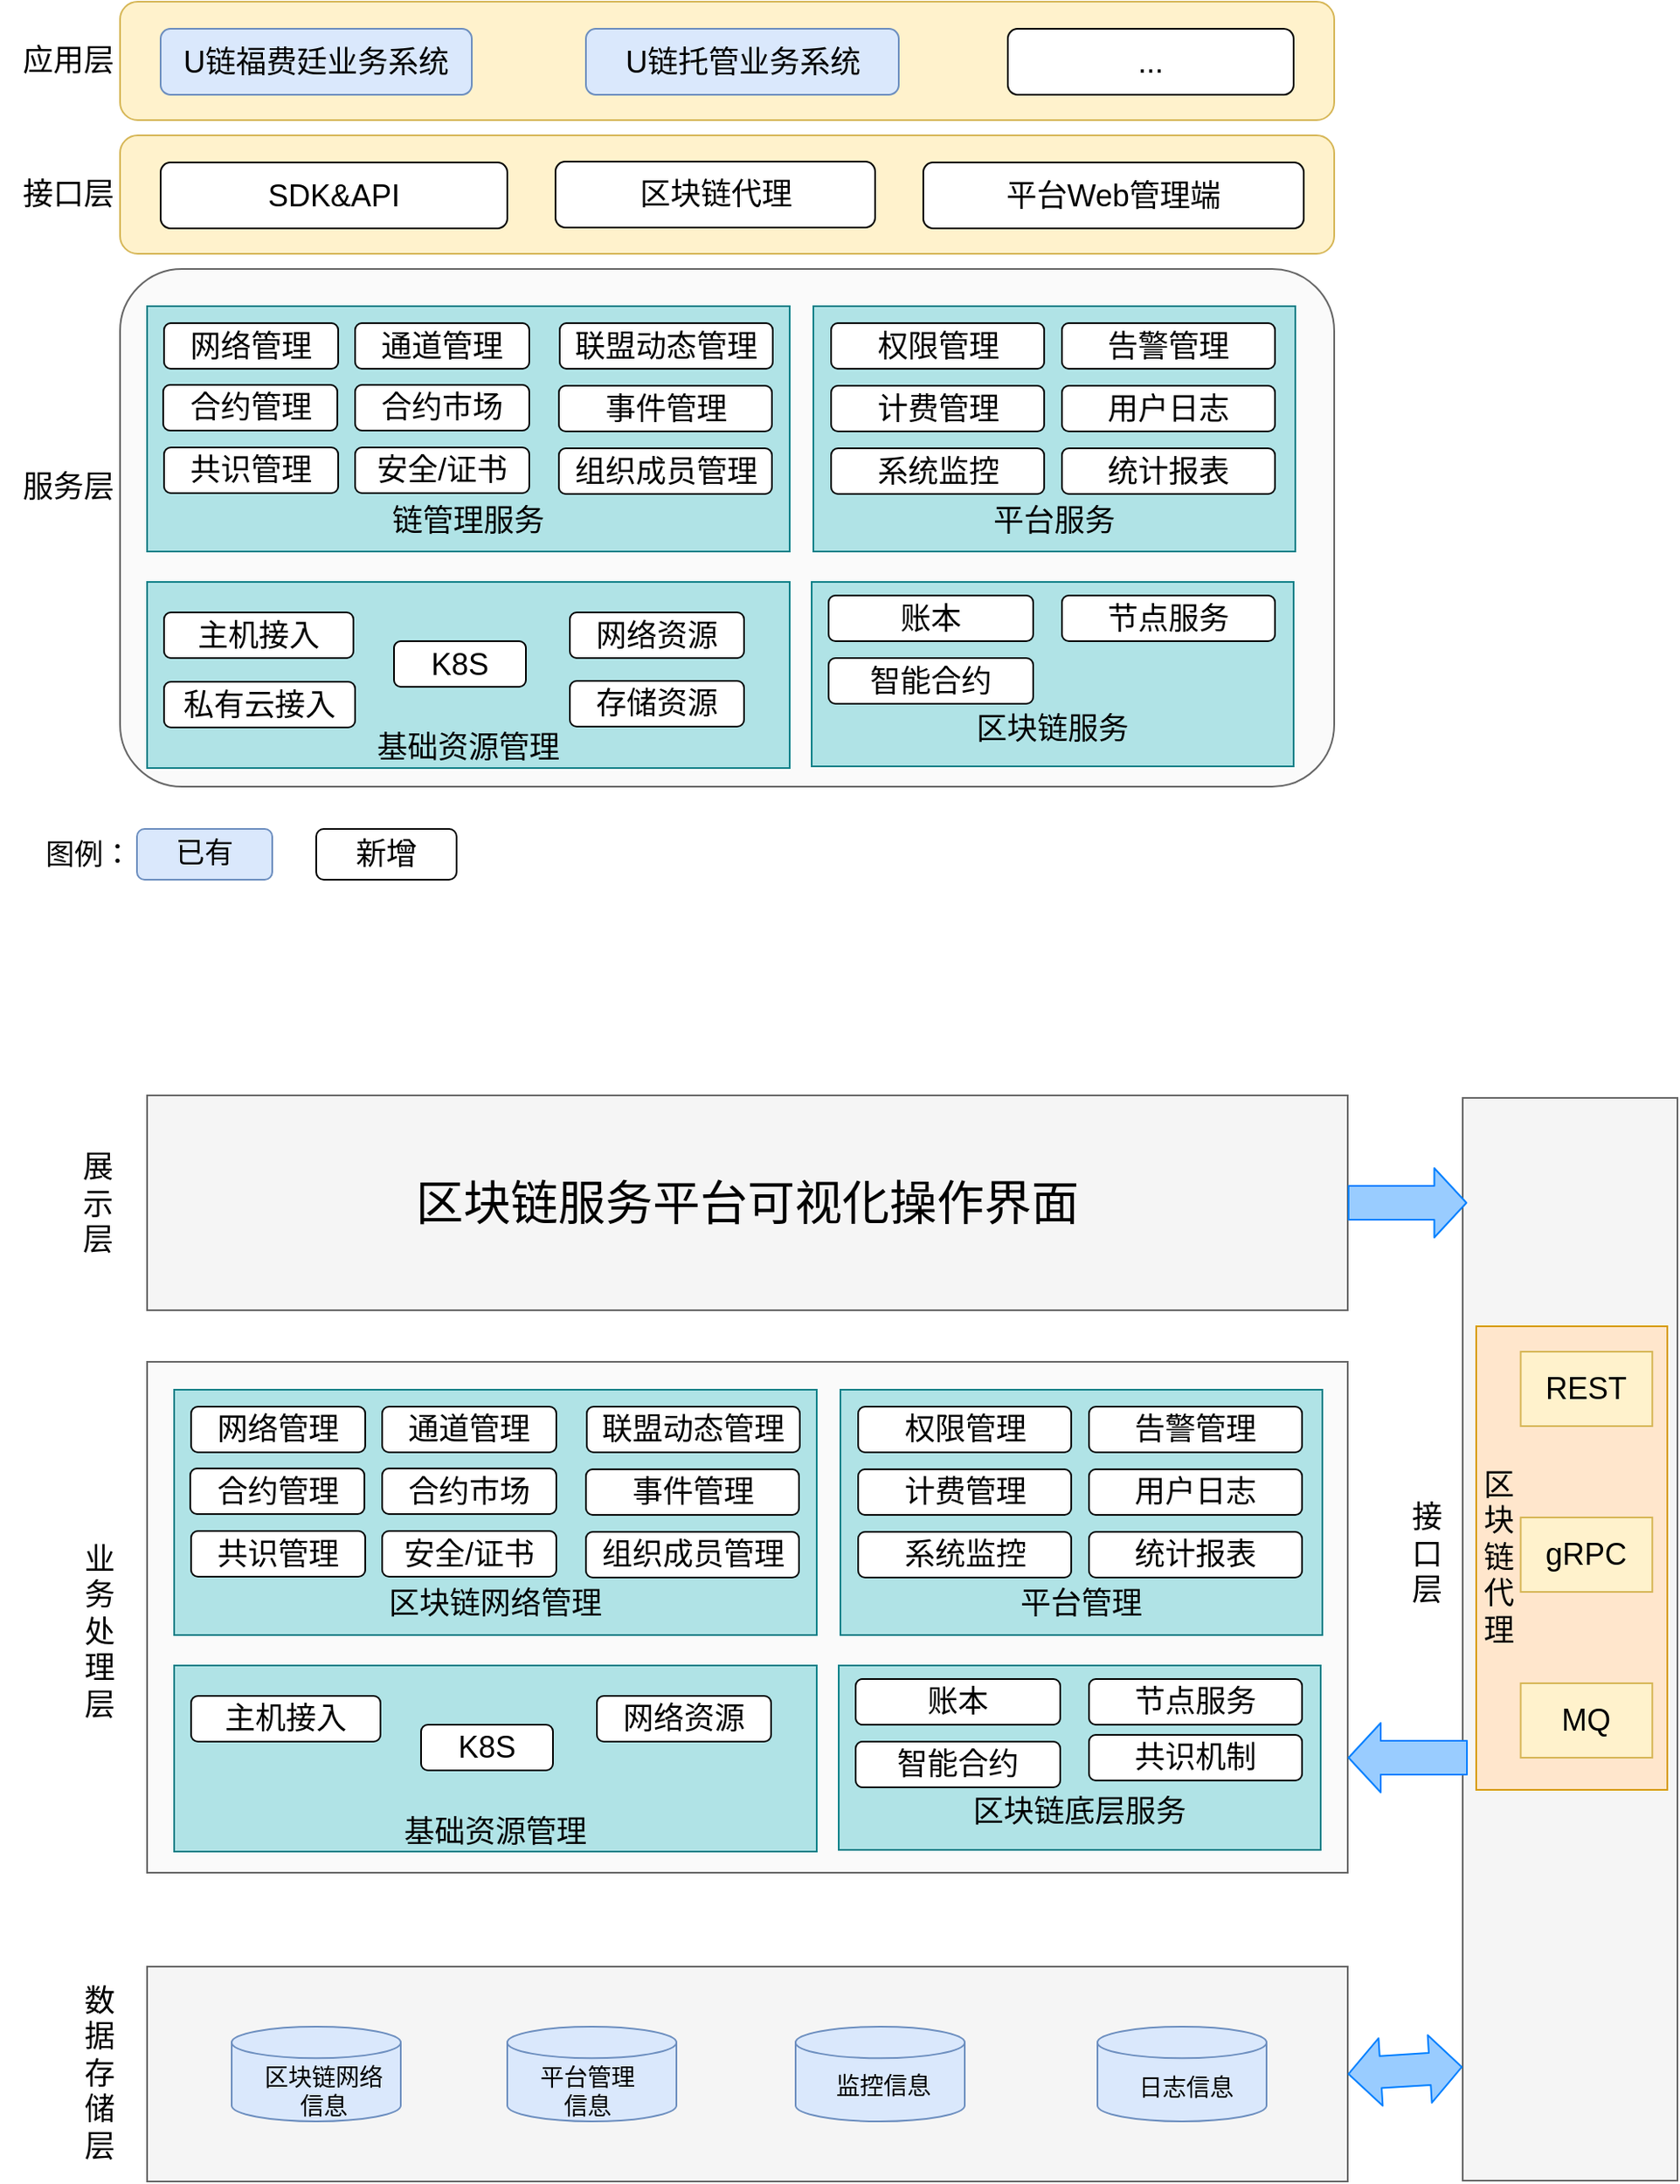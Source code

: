 <mxfile version="12.2.6" type="github" pages="1">
  <diagram id="WIEtUlI_L1v1tH11AKhi" name="第 1 页">
    <mxGraphModel dx="932" dy="569" grid="0" gridSize="10" guides="1" tooltips="1" connect="1" arrows="1" fold="1" page="1" pageScale="1" pageWidth="3300" pageHeight="4681" math="0" shadow="0">
      <root>
        <mxCell id="0"/>
        <mxCell id="1" parent="0"/>
        <mxCell id="Eo95rkR2elM9zv1yrzYy-1" value="" style="rounded=1;whiteSpace=wrap;html=1;fillColor=#fff2cc;strokeColor=#d6b656;" parent="1" vertex="1">
          <mxGeometry x="122" y="73" width="718" height="70" as="geometry"/>
        </mxCell>
        <mxCell id="Eo95rkR2elM9zv1yrzYy-2" value="应用层" style="text;html=1;strokeColor=none;fillColor=none;align=center;verticalAlign=middle;whiteSpace=wrap;rounded=0;fontSize=18;" parent="1" vertex="1">
          <mxGeometry x="51" y="98" width="81" height="20" as="geometry"/>
        </mxCell>
        <mxCell id="Eo95rkR2elM9zv1yrzYy-4" value="接口层" style="text;html=1;strokeColor=none;fillColor=none;align=center;verticalAlign=middle;whiteSpace=wrap;rounded=0;fontSize=18;" parent="1" vertex="1">
          <mxGeometry x="51" y="177" width="81" height="20" as="geometry"/>
        </mxCell>
        <mxCell id="Eo95rkR2elM9zv1yrzYy-5" value="" style="rounded=1;whiteSpace=wrap;html=1;fillColor=#fff2cc;strokeColor=#d6b656;" parent="1" vertex="1">
          <mxGeometry x="122" y="152" width="718" height="70" as="geometry"/>
        </mxCell>
        <mxCell id="Eo95rkR2elM9zv1yrzYy-6" value="SDK&amp;amp;API" style="rounded=1;whiteSpace=wrap;html=1;fontSize=18;" parent="1" vertex="1">
          <mxGeometry x="146" y="168" width="205" height="39" as="geometry"/>
        </mxCell>
        <mxCell id="Eo95rkR2elM9zv1yrzYy-7" value="区块链代理" style="rounded=1;whiteSpace=wrap;html=1;fontSize=18;" parent="1" vertex="1">
          <mxGeometry x="379.5" y="167.5" width="189" height="39" as="geometry"/>
        </mxCell>
        <mxCell id="Eo95rkR2elM9zv1yrzYy-8" value="平台Web管理端" style="rounded=1;whiteSpace=wrap;html=1;fontSize=18;" parent="1" vertex="1">
          <mxGeometry x="597" y="168" width="225" height="39" as="geometry"/>
        </mxCell>
        <mxCell id="Eo95rkR2elM9zv1yrzYy-9" value="U链福费廷业务系统" style="rounded=1;whiteSpace=wrap;html=1;fontSize=18;fillColor=#dae8fc;strokeColor=#6c8ebf;" parent="1" vertex="1">
          <mxGeometry x="146" y="89" width="184" height="39" as="geometry"/>
        </mxCell>
        <mxCell id="Eo95rkR2elM9zv1yrzYy-10" value="U链托管业务系统" style="rounded=1;whiteSpace=wrap;html=1;fontSize=18;fillColor=#dae8fc;strokeColor=#6c8ebf;" parent="1" vertex="1">
          <mxGeometry x="397.5" y="89" width="185" height="39" as="geometry"/>
        </mxCell>
        <mxCell id="Eo95rkR2elM9zv1yrzYy-13" value="..." style="rounded=1;whiteSpace=wrap;html=1;fontSize=18;" parent="1" vertex="1">
          <mxGeometry x="647" y="89" width="169" height="39" as="geometry"/>
        </mxCell>
        <mxCell id="Eo95rkR2elM9zv1yrzYy-14" value="" style="rounded=1;whiteSpace=wrap;html=1;fontSize=18;fillColor=#f5f5f5;strokeColor=#666666;glass=0;shadow=0;comic=0;arcSize=12;fillOpacity=50;fontColor=#333333;" parent="1" vertex="1">
          <mxGeometry x="122" y="231" width="718" height="306" as="geometry"/>
        </mxCell>
        <mxCell id="Eo95rkR2elM9zv1yrzYy-15" value="服务层" style="text;html=1;strokeColor=none;fillColor=none;align=center;verticalAlign=middle;whiteSpace=wrap;rounded=0;fontSize=18;" parent="1" vertex="1">
          <mxGeometry x="51" y="350" width="81" height="20" as="geometry"/>
        </mxCell>
        <mxCell id="Eo95rkR2elM9zv1yrzYy-17" value="&lt;br&gt;&lt;br&gt;&lt;br&gt;&lt;br&gt;&lt;br&gt;链管理服务&lt;br&gt;" style="rounded=0;whiteSpace=wrap;html=1;shadow=0;glass=0;comic=0;fontSize=18;fillColor=#b0e3e6;strokeColor=#0e8088;" parent="1" vertex="1">
          <mxGeometry x="138" y="253" width="380" height="145" as="geometry"/>
        </mxCell>
        <mxCell id="Eo95rkR2elM9zv1yrzYy-18" value="网络管理" style="rounded=1;whiteSpace=wrap;html=1;shadow=0;glass=0;comic=0;fontSize=18;" parent="1" vertex="1">
          <mxGeometry x="148" y="263" width="103" height="27" as="geometry"/>
        </mxCell>
        <mxCell id="Eo95rkR2elM9zv1yrzYy-19" value="通道管理" style="rounded=1;whiteSpace=wrap;html=1;shadow=0;glass=0;comic=0;fontSize=18;" parent="1" vertex="1">
          <mxGeometry x="261" y="263" width="103" height="27" as="geometry"/>
        </mxCell>
        <mxCell id="Eo95rkR2elM9zv1yrzYy-22" value="合约管理" style="rounded=1;whiteSpace=wrap;html=1;shadow=0;glass=0;comic=0;fontSize=18;" parent="1" vertex="1">
          <mxGeometry x="147.5" y="299.5" width="103" height="27" as="geometry"/>
        </mxCell>
        <mxCell id="Eo95rkR2elM9zv1yrzYy-23" value="合约市场" style="rounded=1;whiteSpace=wrap;html=1;shadow=0;glass=0;comic=0;fontSize=18;" parent="1" vertex="1">
          <mxGeometry x="261" y="299.5" width="103" height="27" as="geometry"/>
        </mxCell>
        <mxCell id="Eo95rkR2elM9zv1yrzYy-24" value="联盟动态管理" style="rounded=1;whiteSpace=wrap;html=1;shadow=0;glass=0;comic=0;fontSize=18;" parent="1" vertex="1">
          <mxGeometry x="382" y="263" width="126" height="27" as="geometry"/>
        </mxCell>
        <mxCell id="Eo95rkR2elM9zv1yrzYy-26" value="事件管理" style="rounded=1;whiteSpace=wrap;html=1;shadow=0;glass=0;comic=0;fontSize=18;" parent="1" vertex="1">
          <mxGeometry x="381.5" y="300" width="126" height="27" as="geometry"/>
        </mxCell>
        <mxCell id="Eo95rkR2elM9zv1yrzYy-27" value="&lt;br&gt;&lt;br&gt;&lt;br&gt;&lt;br&gt;&lt;br&gt;平台服务&lt;br&gt;" style="rounded=0;whiteSpace=wrap;html=1;shadow=0;glass=0;comic=0;fontSize=18;fillColor=#b0e3e6;strokeColor=#0e8088;" parent="1" vertex="1">
          <mxGeometry x="532" y="253" width="285" height="145" as="geometry"/>
        </mxCell>
        <mxCell id="Eo95rkR2elM9zv1yrzYy-25" value="组织成员管理" style="rounded=1;whiteSpace=wrap;html=1;shadow=0;glass=0;comic=0;fontSize=18;" parent="1" vertex="1">
          <mxGeometry x="381.5" y="337" width="126" height="27" as="geometry"/>
        </mxCell>
        <mxCell id="Eo95rkR2elM9zv1yrzYy-28" value="计费管理" style="rounded=1;whiteSpace=wrap;html=1;shadow=0;glass=0;comic=0;fontSize=18;" parent="1" vertex="1">
          <mxGeometry x="542.5" y="300" width="126" height="27" as="geometry"/>
        </mxCell>
        <mxCell id="Eo95rkR2elM9zv1yrzYy-29" value="告警管理" style="rounded=1;whiteSpace=wrap;html=1;shadow=0;glass=0;comic=0;fontSize=18;" parent="1" vertex="1">
          <mxGeometry x="679" y="263" width="126" height="27" as="geometry"/>
        </mxCell>
        <mxCell id="Eo95rkR2elM9zv1yrzYy-30" value="用户日志" style="rounded=1;whiteSpace=wrap;html=1;shadow=0;glass=0;comic=0;fontSize=18;" parent="1" vertex="1">
          <mxGeometry x="679" y="300" width="126" height="27" as="geometry"/>
        </mxCell>
        <mxCell id="Eo95rkR2elM9zv1yrzYy-31" value="系统监控" style="rounded=1;whiteSpace=wrap;html=1;shadow=0;glass=0;comic=0;fontSize=18;" parent="1" vertex="1">
          <mxGeometry x="542.5" y="337" width="126" height="27" as="geometry"/>
        </mxCell>
        <mxCell id="Eo95rkR2elM9zv1yrzYy-32" value="统计报表" style="rounded=1;whiteSpace=wrap;html=1;shadow=0;glass=0;comic=0;fontSize=18;" parent="1" vertex="1">
          <mxGeometry x="679" y="337" width="126" height="27" as="geometry"/>
        </mxCell>
        <mxCell id="Eo95rkR2elM9zv1yrzYy-33" value="&lt;br&gt;&lt;br&gt;&lt;br&gt;区块链服务&lt;br&gt;" style="rounded=0;whiteSpace=wrap;html=1;shadow=0;glass=0;comic=0;fontSize=18;fillColor=#b0e3e6;strokeColor=#0e8088;" parent="1" vertex="1">
          <mxGeometry x="531" y="416" width="285" height="109" as="geometry"/>
        </mxCell>
        <mxCell id="Eo95rkR2elM9zv1yrzYy-34" value="账本" style="rounded=1;whiteSpace=wrap;html=1;shadow=0;glass=0;comic=0;fontSize=18;fillColor=#FFFFFF;strokeColor=#000000;" parent="1" vertex="1">
          <mxGeometry x="541" y="424" width="121" height="27" as="geometry"/>
        </mxCell>
        <mxCell id="Eo95rkR2elM9zv1yrzYy-35" value="节点服务" style="rounded=1;whiteSpace=wrap;html=1;shadow=0;glass=0;comic=0;fontSize=18;fillColor=#FFFFFF;strokeColor=#000000;" parent="1" vertex="1">
          <mxGeometry x="679" y="424" width="126" height="27" as="geometry"/>
        </mxCell>
        <mxCell id="Eo95rkR2elM9zv1yrzYy-36" value="智能合约" style="rounded=1;whiteSpace=wrap;html=1;shadow=0;glass=0;comic=0;fontSize=18;fillColor=#FFFFFF;strokeColor=#000000;" parent="1" vertex="1">
          <mxGeometry x="541" y="461" width="121" height="27" as="geometry"/>
        </mxCell>
        <mxCell id="Eo95rkR2elM9zv1yrzYy-37" value="&lt;br&gt;&lt;br&gt;&lt;br&gt;&lt;br&gt;基础资源管理&lt;br&gt;" style="rounded=0;whiteSpace=wrap;html=1;shadow=0;glass=0;comic=0;fontSize=18;fillColor=#b0e3e6;strokeColor=#0e8088;" parent="1" vertex="1">
          <mxGeometry x="138" y="416" width="380" height="110" as="geometry"/>
        </mxCell>
        <mxCell id="Eo95rkR2elM9zv1yrzYy-38" value="共识管理" style="rounded=1;whiteSpace=wrap;html=1;shadow=0;glass=0;comic=0;fontSize=18;" parent="1" vertex="1">
          <mxGeometry x="148" y="336.5" width="103" height="27" as="geometry"/>
        </mxCell>
        <mxCell id="Eo95rkR2elM9zv1yrzYy-39" value="安全/证书" style="rounded=1;whiteSpace=wrap;html=1;shadow=0;glass=0;comic=0;fontSize=18;" parent="1" vertex="1">
          <mxGeometry x="261" y="336.5" width="103" height="27" as="geometry"/>
        </mxCell>
        <mxCell id="Eo95rkR2elM9zv1yrzYy-40" value="权限管理" style="rounded=1;whiteSpace=wrap;html=1;shadow=0;glass=0;comic=0;fontSize=18;" parent="1" vertex="1">
          <mxGeometry x="542.5" y="263" width="126" height="27" as="geometry"/>
        </mxCell>
        <mxCell id="Eo95rkR2elM9zv1yrzYy-41" value="主机接入" style="rounded=1;whiteSpace=wrap;html=1;shadow=0;glass=0;comic=0;fontSize=18;" parent="1" vertex="1">
          <mxGeometry x="148" y="434" width="112" height="27" as="geometry"/>
        </mxCell>
        <mxCell id="Eo95rkR2elM9zv1yrzYy-42" value="私有云接入" style="rounded=1;whiteSpace=wrap;html=1;shadow=0;glass=0;comic=0;fontSize=18;" parent="1" vertex="1">
          <mxGeometry x="148" y="475" width="113" height="27" as="geometry"/>
        </mxCell>
        <mxCell id="Eo95rkR2elM9zv1yrzYy-45" value="K8S" style="rounded=1;whiteSpace=wrap;html=1;shadow=0;glass=0;comic=0;fontSize=18;" parent="1" vertex="1">
          <mxGeometry x="284" y="451" width="78" height="27" as="geometry"/>
        </mxCell>
        <mxCell id="Eo95rkR2elM9zv1yrzYy-46" value="存储资源" style="rounded=1;whiteSpace=wrap;html=1;shadow=0;glass=0;comic=0;fontSize=18;" parent="1" vertex="1">
          <mxGeometry x="388" y="474.5" width="103" height="27" as="geometry"/>
        </mxCell>
        <mxCell id="Eo95rkR2elM9zv1yrzYy-47" value="网络资源" style="rounded=1;whiteSpace=wrap;html=1;shadow=0;glass=0;comic=0;fontSize=18;" parent="1" vertex="1">
          <mxGeometry x="388" y="434" width="103" height="27" as="geometry"/>
        </mxCell>
        <mxCell id="HqxwIa4EOF607XyPmti0-3" value="已有" style="rounded=1;whiteSpace=wrap;html=1;fillColor=#dae8fc;fontSize=17;strokeColor=#6c8ebf;" parent="1" vertex="1">
          <mxGeometry x="132" y="562" width="80" height="30" as="geometry"/>
        </mxCell>
        <mxCell id="HqxwIa4EOF607XyPmti0-4" value="新增" style="rounded=1;whiteSpace=wrap;html=1;fontSize=18;fillColor=#FFFFFF;" parent="1" vertex="1">
          <mxGeometry x="238" y="562" width="83" height="30" as="geometry"/>
        </mxCell>
        <mxCell id="HqxwIa4EOF607XyPmti0-7" value="图例：" style="text;html=1;strokeColor=none;fillColor=none;align=center;verticalAlign=middle;whiteSpace=wrap;rounded=0;fontSize=17;" parent="1" vertex="1">
          <mxGeometry x="75" y="568" width="57" height="20" as="geometry"/>
        </mxCell>
        <mxCell id="-MIzdZnCXEipaB_-oH33-1" value="" style="rounded=0;whiteSpace=wrap;html=1;fontSize=18;fillColor=#f5f5f5;strokeColor=#666666;glass=0;shadow=0;comic=0;arcSize=12;fillOpacity=50;fontColor=#333333;" parent="1" vertex="1">
          <mxGeometry x="138" y="877" width="710" height="302" as="geometry"/>
        </mxCell>
        <mxCell id="-MIzdZnCXEipaB_-oH33-2" value="&lt;br&gt;&lt;br&gt;&lt;br&gt;&lt;br&gt;&lt;br&gt;区块链网络管理" style="rounded=0;whiteSpace=wrap;html=1;shadow=0;glass=0;comic=0;fontSize=18;fillColor=#b0e3e6;strokeColor=#0e8088;" parent="1" vertex="1">
          <mxGeometry x="154" y="893.5" width="380" height="145" as="geometry"/>
        </mxCell>
        <mxCell id="-MIzdZnCXEipaB_-oH33-3" value="网络管理" style="rounded=1;whiteSpace=wrap;html=1;shadow=0;glass=0;comic=0;fontSize=18;" parent="1" vertex="1">
          <mxGeometry x="164" y="903.5" width="103" height="27" as="geometry"/>
        </mxCell>
        <mxCell id="-MIzdZnCXEipaB_-oH33-4" value="通道管理" style="rounded=1;whiteSpace=wrap;html=1;shadow=0;glass=0;comic=0;fontSize=18;" parent="1" vertex="1">
          <mxGeometry x="277" y="903.5" width="103" height="27" as="geometry"/>
        </mxCell>
        <mxCell id="-MIzdZnCXEipaB_-oH33-5" value="合约管理" style="rounded=1;whiteSpace=wrap;html=1;shadow=0;glass=0;comic=0;fontSize=18;" parent="1" vertex="1">
          <mxGeometry x="163.5" y="940" width="103" height="27" as="geometry"/>
        </mxCell>
        <mxCell id="-MIzdZnCXEipaB_-oH33-6" value="合约市场" style="rounded=1;whiteSpace=wrap;html=1;shadow=0;glass=0;comic=0;fontSize=18;" parent="1" vertex="1">
          <mxGeometry x="277" y="940" width="103" height="27" as="geometry"/>
        </mxCell>
        <mxCell id="-MIzdZnCXEipaB_-oH33-7" value="联盟动态管理" style="rounded=1;whiteSpace=wrap;html=1;shadow=0;glass=0;comic=0;fontSize=18;" parent="1" vertex="1">
          <mxGeometry x="398" y="903.5" width="126" height="27" as="geometry"/>
        </mxCell>
        <mxCell id="-MIzdZnCXEipaB_-oH33-8" value="事件管理" style="rounded=1;whiteSpace=wrap;html=1;shadow=0;glass=0;comic=0;fontSize=18;" parent="1" vertex="1">
          <mxGeometry x="397.5" y="940.5" width="126" height="27" as="geometry"/>
        </mxCell>
        <mxCell id="-MIzdZnCXEipaB_-oH33-9" value="&lt;br&gt;&lt;br&gt;&lt;br&gt;&lt;br&gt;&lt;br&gt;平台管理" style="rounded=0;whiteSpace=wrap;html=1;shadow=0;glass=0;comic=0;fontSize=18;fillColor=#b0e3e6;strokeColor=#0e8088;" parent="1" vertex="1">
          <mxGeometry x="548" y="893.5" width="285" height="145" as="geometry"/>
        </mxCell>
        <mxCell id="-MIzdZnCXEipaB_-oH33-10" value="组织成员管理" style="rounded=1;whiteSpace=wrap;html=1;shadow=0;glass=0;comic=0;fontSize=18;" parent="1" vertex="1">
          <mxGeometry x="397.5" y="977.5" width="126" height="27" as="geometry"/>
        </mxCell>
        <mxCell id="-MIzdZnCXEipaB_-oH33-11" value="计费管理" style="rounded=1;whiteSpace=wrap;html=1;shadow=0;glass=0;comic=0;fontSize=18;" parent="1" vertex="1">
          <mxGeometry x="558.5" y="940.5" width="126" height="27" as="geometry"/>
        </mxCell>
        <mxCell id="-MIzdZnCXEipaB_-oH33-12" value="告警管理" style="rounded=1;whiteSpace=wrap;html=1;shadow=0;glass=0;comic=0;fontSize=18;" parent="1" vertex="1">
          <mxGeometry x="695" y="903.5" width="126" height="27" as="geometry"/>
        </mxCell>
        <mxCell id="-MIzdZnCXEipaB_-oH33-13" value="用户日志" style="rounded=1;whiteSpace=wrap;html=1;shadow=0;glass=0;comic=0;fontSize=18;" parent="1" vertex="1">
          <mxGeometry x="695" y="940.5" width="126" height="27" as="geometry"/>
        </mxCell>
        <mxCell id="-MIzdZnCXEipaB_-oH33-14" value="系统监控" style="rounded=1;whiteSpace=wrap;html=1;shadow=0;glass=0;comic=0;fontSize=18;" parent="1" vertex="1">
          <mxGeometry x="558.5" y="977.5" width="126" height="27" as="geometry"/>
        </mxCell>
        <mxCell id="-MIzdZnCXEipaB_-oH33-15" value="统计报表" style="rounded=1;whiteSpace=wrap;html=1;shadow=0;glass=0;comic=0;fontSize=18;" parent="1" vertex="1">
          <mxGeometry x="695" y="977.5" width="126" height="27" as="geometry"/>
        </mxCell>
        <mxCell id="-MIzdZnCXEipaB_-oH33-16" value="&lt;br&gt;&lt;br&gt;&lt;br&gt;区块链底层服务" style="rounded=0;whiteSpace=wrap;html=1;shadow=0;glass=0;comic=0;fontSize=18;fillColor=#b0e3e6;strokeColor=#0e8088;" parent="1" vertex="1">
          <mxGeometry x="547" y="1056.5" width="285" height="109" as="geometry"/>
        </mxCell>
        <mxCell id="-MIzdZnCXEipaB_-oH33-17" value="账本" style="rounded=1;whiteSpace=wrap;html=1;shadow=0;glass=0;comic=0;fontSize=18;fillColor=#FFFFFF;strokeColor=#000000;" parent="1" vertex="1">
          <mxGeometry x="557" y="1064.5" width="121" height="27" as="geometry"/>
        </mxCell>
        <mxCell id="-MIzdZnCXEipaB_-oH33-18" value="节点服务" style="rounded=1;whiteSpace=wrap;html=1;shadow=0;glass=0;comic=0;fontSize=18;fillColor=#FFFFFF;strokeColor=#000000;" parent="1" vertex="1">
          <mxGeometry x="695" y="1064.5" width="126" height="27" as="geometry"/>
        </mxCell>
        <mxCell id="-MIzdZnCXEipaB_-oH33-19" value="智能合约" style="rounded=1;whiteSpace=wrap;html=1;shadow=0;glass=0;comic=0;fontSize=18;fillColor=#FFFFFF;strokeColor=#000000;" parent="1" vertex="1">
          <mxGeometry x="557" y="1101.5" width="121" height="27" as="geometry"/>
        </mxCell>
        <mxCell id="-MIzdZnCXEipaB_-oH33-20" value="&lt;br&gt;&lt;br&gt;&lt;br&gt;&lt;br&gt;基础资源管理&lt;br&gt;" style="rounded=0;whiteSpace=wrap;html=1;shadow=0;glass=0;comic=0;fontSize=18;fillColor=#b0e3e6;strokeColor=#0e8088;" parent="1" vertex="1">
          <mxGeometry x="154" y="1056.5" width="380" height="110" as="geometry"/>
        </mxCell>
        <mxCell id="-MIzdZnCXEipaB_-oH33-21" value="共识管理" style="rounded=1;whiteSpace=wrap;html=1;shadow=0;glass=0;comic=0;fontSize=18;" parent="1" vertex="1">
          <mxGeometry x="164" y="977" width="103" height="27" as="geometry"/>
        </mxCell>
        <mxCell id="-MIzdZnCXEipaB_-oH33-22" value="安全/证书" style="rounded=1;whiteSpace=wrap;html=1;shadow=0;glass=0;comic=0;fontSize=18;" parent="1" vertex="1">
          <mxGeometry x="277" y="977" width="103" height="27" as="geometry"/>
        </mxCell>
        <mxCell id="-MIzdZnCXEipaB_-oH33-23" value="权限管理" style="rounded=1;whiteSpace=wrap;html=1;shadow=0;glass=0;comic=0;fontSize=18;" parent="1" vertex="1">
          <mxGeometry x="558.5" y="903.5" width="126" height="27" as="geometry"/>
        </mxCell>
        <mxCell id="-MIzdZnCXEipaB_-oH33-24" value="主机接入" style="rounded=1;whiteSpace=wrap;html=1;shadow=0;glass=0;comic=0;fontSize=18;" parent="1" vertex="1">
          <mxGeometry x="164" y="1074.5" width="112" height="27" as="geometry"/>
        </mxCell>
        <mxCell id="-MIzdZnCXEipaB_-oH33-26" value="K8S" style="rounded=1;whiteSpace=wrap;html=1;shadow=0;glass=0;comic=0;fontSize=18;" parent="1" vertex="1">
          <mxGeometry x="300" y="1091.5" width="78" height="27" as="geometry"/>
        </mxCell>
        <mxCell id="-MIzdZnCXEipaB_-oH33-28" value="网络资源" style="rounded=1;whiteSpace=wrap;html=1;shadow=0;glass=0;comic=0;fontSize=18;" parent="1" vertex="1">
          <mxGeometry x="404" y="1074.5" width="103" height="27" as="geometry"/>
        </mxCell>
        <mxCell id="-MIzdZnCXEipaB_-oH33-29" value="" style="rounded=0;whiteSpace=wrap;html=1;strokeColor=#666666;fillColor=#F5F5F5;" parent="1" vertex="1">
          <mxGeometry x="138" y="1234.5" width="710" height="127" as="geometry"/>
        </mxCell>
        <mxCell id="-MIzdZnCXEipaB_-oH33-32" value="" style="rounded=0;whiteSpace=wrap;html=1;strokeColor=#666666;fillColor=#F5F5F5;direction=south;" parent="1" vertex="1">
          <mxGeometry x="916" y="721" width="127" height="640" as="geometry"/>
        </mxCell>
        <mxCell id="-MIzdZnCXEipaB_-oH33-39" value="&lt;font style=&quot;font-size: 28px&quot;&gt;区块链服务平台可视化操作界面&lt;/font&gt;" style="rounded=0;whiteSpace=wrap;html=1;strokeColor=#666666;fillColor=#F5F5F5;" parent="1" vertex="1">
          <mxGeometry x="138" y="719.5" width="710" height="127" as="geometry"/>
        </mxCell>
        <mxCell id="-MIzdZnCXEipaB_-oH33-61" value="" style="strokeWidth=1;html=1;shape=mxgraph.flowchart.database;whiteSpace=wrap;rounded=0;fillColor=#dae8fc;fontSize=20;strokeColor=#6c8ebf;" parent="1" vertex="1">
          <mxGeometry x="188" y="1270" width="100" height="56" as="geometry"/>
        </mxCell>
        <mxCell id="-MIzdZnCXEipaB_-oH33-62" value="区块链网络&lt;br&gt;信息" style="text;html=1;resizable=0;points=[];autosize=1;align=center;verticalAlign=top;spacingTop=-4;fontSize=14;" parent="1" vertex="1">
          <mxGeometry x="201.5" y="1289" width="80" height="34" as="geometry"/>
        </mxCell>
        <mxCell id="-MIzdZnCXEipaB_-oH33-63" value="" style="strokeWidth=1;html=1;shape=mxgraph.flowchart.database;whiteSpace=wrap;rounded=0;fillColor=#dae8fc;fontSize=20;strokeColor=#6c8ebf;" parent="1" vertex="1">
          <mxGeometry x="351" y="1270" width="100" height="56" as="geometry"/>
        </mxCell>
        <mxCell id="-MIzdZnCXEipaB_-oH33-64" value="平台管理&lt;br&gt;信息" style="text;html=1;resizable=0;points=[];autosize=1;align=center;verticalAlign=top;spacingTop=-4;fontSize=14;" parent="1" vertex="1">
          <mxGeometry x="364.5" y="1289" width="66" height="34" as="geometry"/>
        </mxCell>
        <mxCell id="-MIzdZnCXEipaB_-oH33-65" value="" style="strokeWidth=1;html=1;shape=mxgraph.flowchart.database;whiteSpace=wrap;rounded=0;fillColor=#dae8fc;fontSize=20;strokeColor=#6c8ebf;" parent="1" vertex="1">
          <mxGeometry x="521.5" y="1270" width="100" height="56" as="geometry"/>
        </mxCell>
        <mxCell id="-MIzdZnCXEipaB_-oH33-66" value="监控信息" style="text;html=1;resizable=0;points=[];autosize=1;align=center;verticalAlign=top;spacingTop=-4;fontSize=14;" parent="1" vertex="1">
          <mxGeometry x="540" y="1294" width="66" height="17" as="geometry"/>
        </mxCell>
        <mxCell id="-MIzdZnCXEipaB_-oH33-69" value="" style="strokeWidth=1;html=1;shape=mxgraph.flowchart.database;whiteSpace=wrap;rounded=0;fillColor=#dae8fc;fontSize=20;strokeColor=#6c8ebf;" parent="1" vertex="1">
          <mxGeometry x="700" y="1270" width="100" height="56" as="geometry"/>
        </mxCell>
        <mxCell id="-MIzdZnCXEipaB_-oH33-70" value="日志信息" style="text;html=1;resizable=0;points=[];autosize=1;align=center;verticalAlign=top;spacingTop=-4;fontSize=14;" parent="1" vertex="1">
          <mxGeometry x="718.5" y="1295" width="66" height="17" as="geometry"/>
        </mxCell>
        <mxCell id="-MIzdZnCXEipaB_-oH33-72" value="展示层" style="rounded=0;whiteSpace=wrap;html=1;strokeWidth=1;fontSize=18;align=center;strokeColor=none;" parent="1" vertex="1">
          <mxGeometry x="93" y="720.5" width="32" height="127" as="geometry"/>
        </mxCell>
        <mxCell id="-MIzdZnCXEipaB_-oH33-73" value="业务处理层" style="rounded=0;whiteSpace=wrap;html=1;strokeWidth=1;fontSize=18;align=center;strokeColor=none;" parent="1" vertex="1">
          <mxGeometry x="93.5" y="877" width="32" height="320" as="geometry"/>
        </mxCell>
        <mxCell id="-MIzdZnCXEipaB_-oH33-74" value="数据存储层" style="rounded=0;whiteSpace=wrap;html=1;strokeWidth=1;fontSize=18;align=center;strokeColor=none;" parent="1" vertex="1">
          <mxGeometry x="93.5" y="1234.5" width="32" height="127" as="geometry"/>
        </mxCell>
        <mxCell id="-MIzdZnCXEipaB_-oH33-75" value="接口层" style="rounded=0;whiteSpace=wrap;html=1;strokeWidth=1;fontSize=18;align=center;strokeColor=none;" parent="1" vertex="1">
          <mxGeometry x="879" y="927" width="32" height="127" as="geometry"/>
        </mxCell>
        <mxCell id="-MIzdZnCXEipaB_-oH33-90" value="" style="shape=flexArrow;endArrow=classic;html=1;strokeColor=#007FFF;fillColor=#99CCFF;fontSize=18;width=20;" parent="1" source="-MIzdZnCXEipaB_-oH33-39" edge="1">
          <mxGeometry width="50" height="50" relative="1" as="geometry">
            <mxPoint x="848" y="833" as="sourcePoint"/>
            <mxPoint x="918.711" y="783" as="targetPoint"/>
          </mxGeometry>
        </mxCell>
        <mxCell id="-MIzdZnCXEipaB_-oH33-80" value="" style="rounded=0;whiteSpace=wrap;html=1;strokeColor=#d79b00;strokeWidth=1;fillColor=#ffe6cc;fontSize=18;align=center;" parent="1" vertex="1">
          <mxGeometry x="924" y="856" width="113" height="274" as="geometry"/>
        </mxCell>
        <mxCell id="-MIzdZnCXEipaB_-oH33-78" value="区块链代理" style="rounded=0;whiteSpace=wrap;html=1;strokeWidth=1;fontSize=18;align=center;strokeColor=none;fillColor=none;" parent="1" vertex="1">
          <mxGeometry x="924" y="881" width="27" height="224" as="geometry"/>
        </mxCell>
        <mxCell id="-MIzdZnCXEipaB_-oH33-82" value="REST" style="rounded=0;whiteSpace=wrap;html=1;strokeColor=#d6b656;strokeWidth=1;fillColor=#fff2cc;fontSize=18;align=center;" parent="1" vertex="1">
          <mxGeometry x="950.285" y="871" width="77.844" height="44" as="geometry"/>
        </mxCell>
        <mxCell id="-MIzdZnCXEipaB_-oH33-83" value="gRPC" style="rounded=0;whiteSpace=wrap;html=1;strokeColor=#d6b656;strokeWidth=1;fillColor=#fff2cc;fontSize=18;align=center;" parent="1" vertex="1">
          <mxGeometry x="950.285" y="969" width="77.844" height="44" as="geometry"/>
        </mxCell>
        <mxCell id="-MIzdZnCXEipaB_-oH33-84" value="MQ" style="rounded=0;whiteSpace=wrap;html=1;strokeColor=#d6b656;strokeWidth=1;fillColor=#fff2cc;fontSize=18;align=center;" parent="1" vertex="1">
          <mxGeometry x="950.285" y="1067" width="77.844" height="44" as="geometry"/>
        </mxCell>
        <mxCell id="CFUObo1nJz6rDOlNCSRg-3" value="共识机制" style="rounded=1;whiteSpace=wrap;html=1;shadow=0;glass=0;comic=0;fontSize=18;fillColor=#FFFFFF;strokeColor=#000000;" vertex="1" parent="1">
          <mxGeometry x="695" y="1097.5" width="126" height="27" as="geometry"/>
        </mxCell>
        <mxCell id="CFUObo1nJz6rDOlNCSRg-10" value="" style="shape=flexArrow;endArrow=classic;startArrow=classic;html=1;exitX=1;exitY=0.5;exitDx=0;exitDy=0;entryX=0.895;entryY=1;entryDx=0;entryDy=0;entryPerimeter=0;width=19;fillColor=#99CCFF;strokeColor=#007FFF;" edge="1" parent="1" source="-MIzdZnCXEipaB_-oH33-29" target="-MIzdZnCXEipaB_-oH33-32">
          <mxGeometry width="50" height="50" relative="1" as="geometry">
            <mxPoint x="858" y="1316" as="sourcePoint"/>
            <mxPoint x="908" y="1266" as="targetPoint"/>
          </mxGeometry>
        </mxCell>
        <mxCell id="CFUObo1nJz6rDOlNCSRg-11" value="" style="shape=flexArrow;endArrow=classic;html=1;strokeColor=#007FFF;fillColor=#99CCFF;fontSize=18;width=20;" edge="1" parent="1">
          <mxGeometry width="50" height="50" relative="1" as="geometry">
            <mxPoint x="919" y="1111" as="sourcePoint"/>
            <mxPoint x="848" y="1111" as="targetPoint"/>
          </mxGeometry>
        </mxCell>
      </root>
    </mxGraphModel>
  </diagram>
</mxfile>
